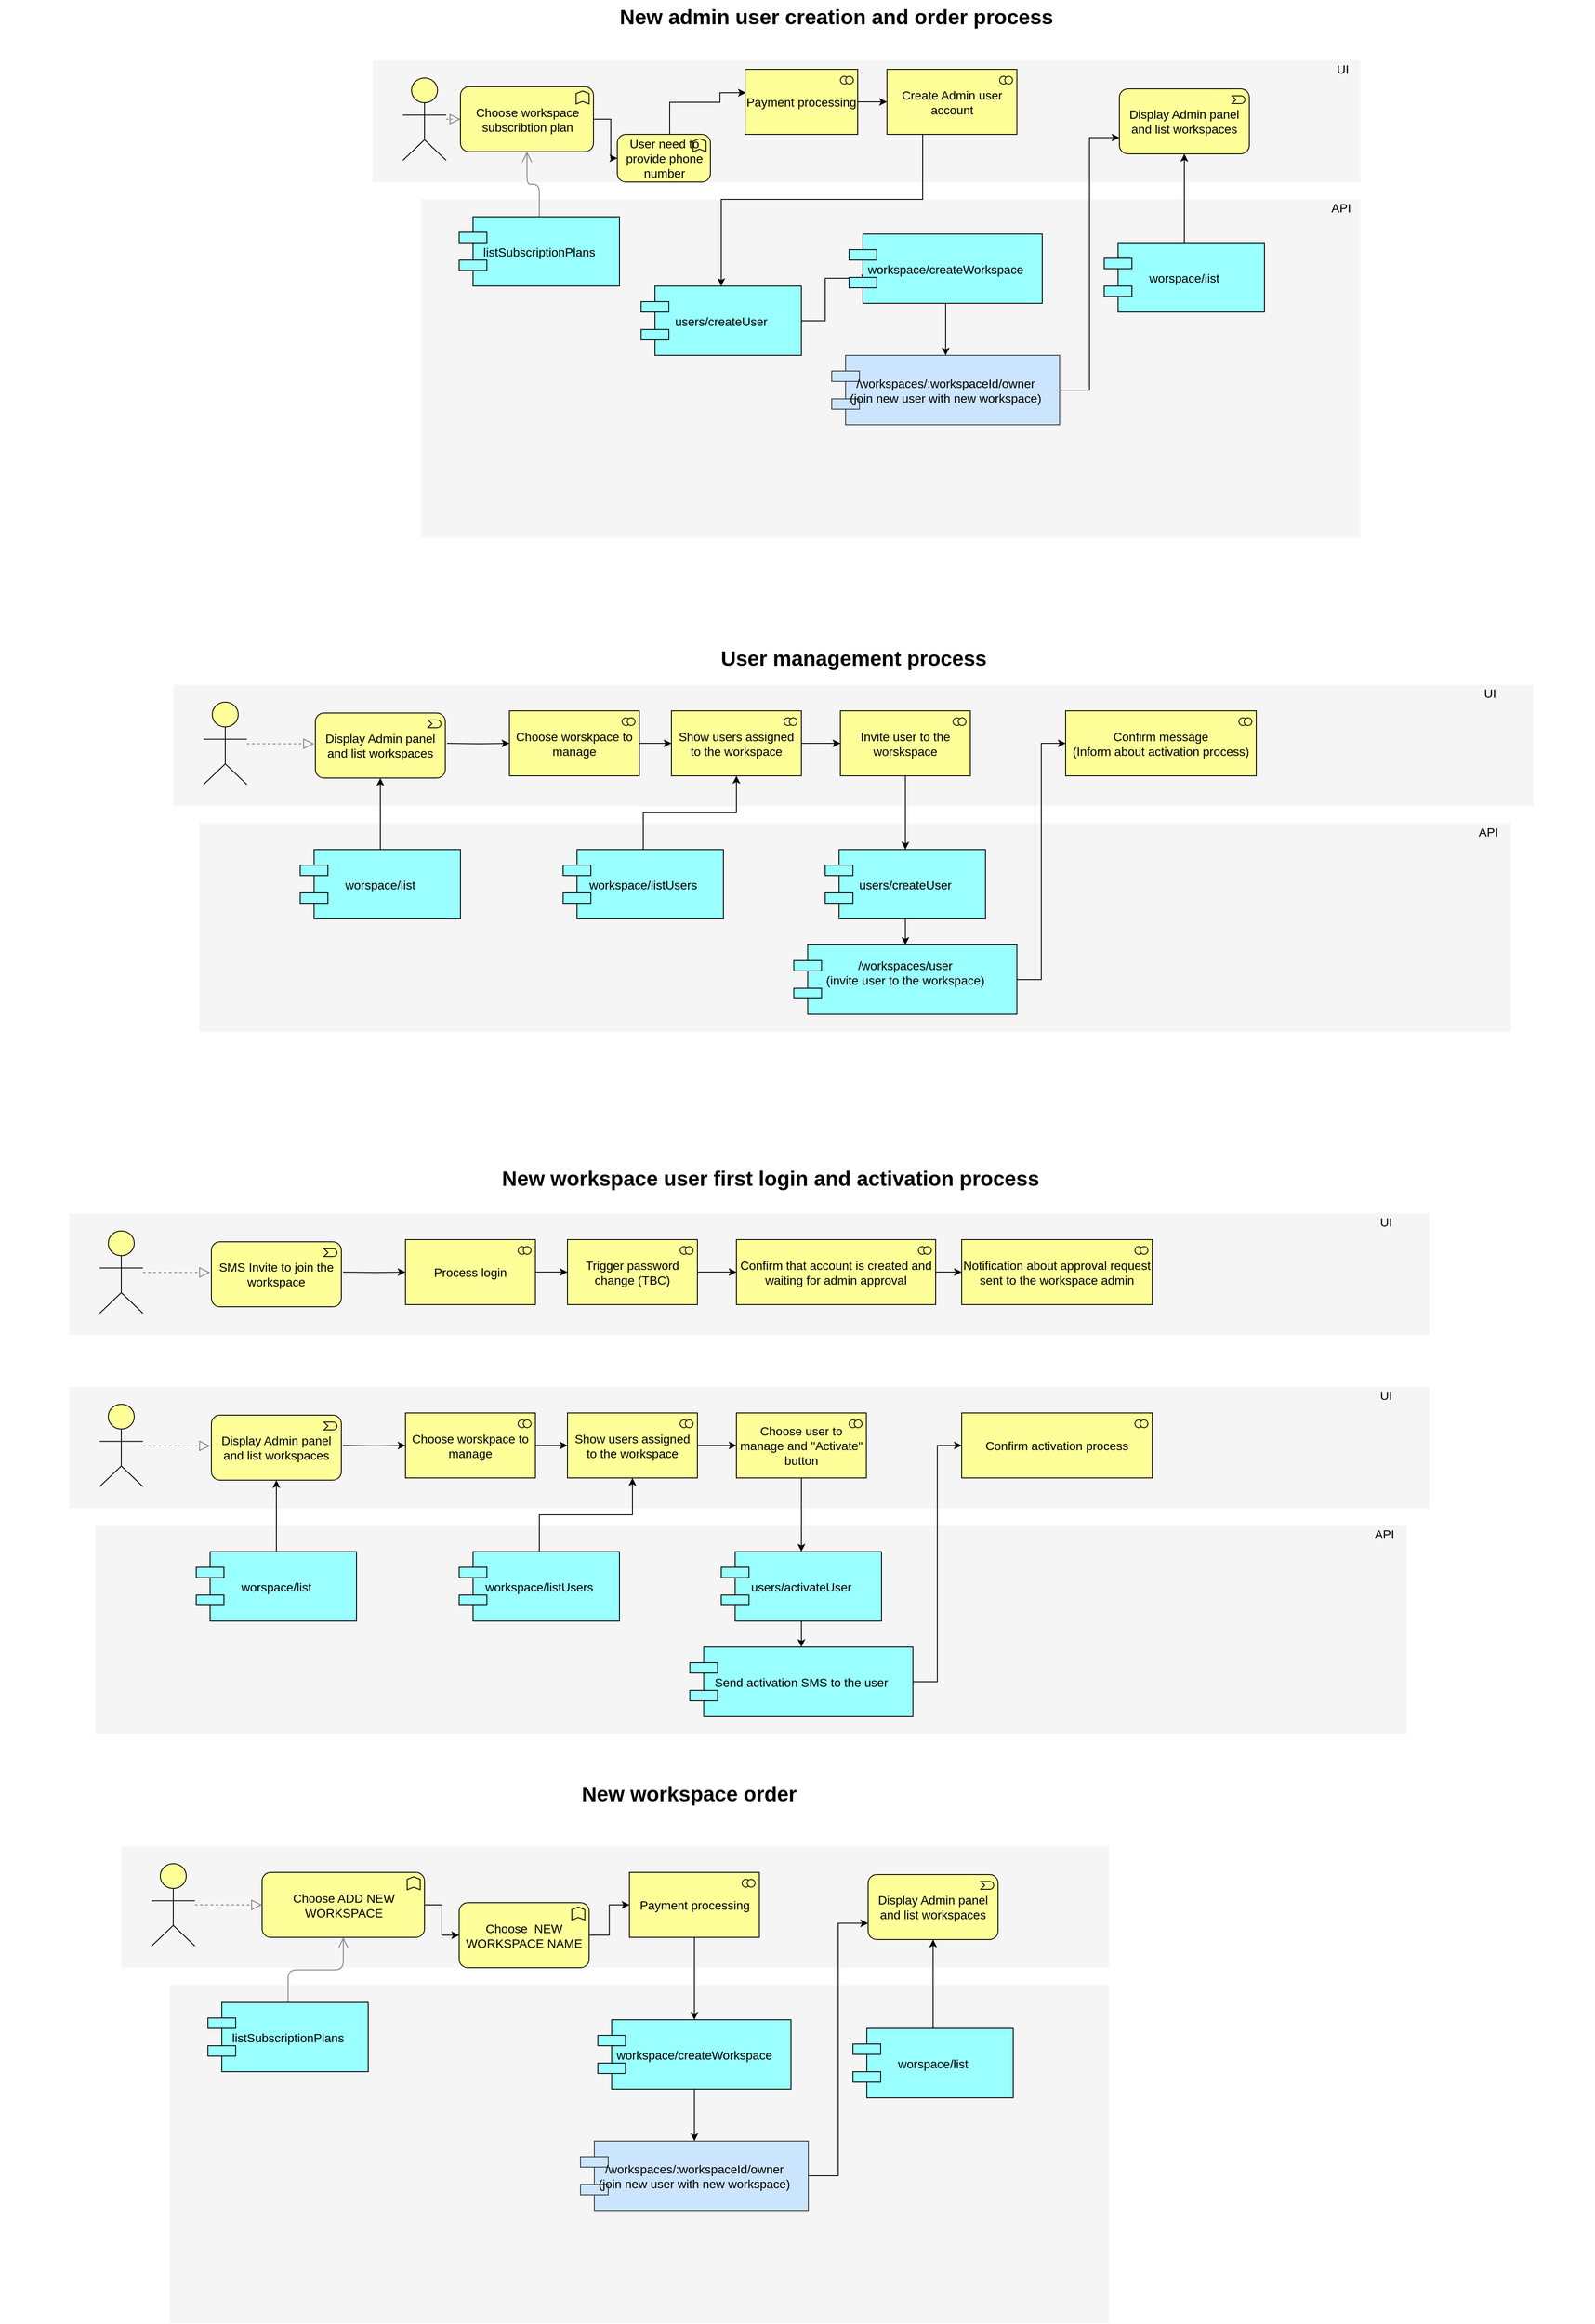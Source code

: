 <mxfile version="14.7.3" type="github">
  <diagram id="6I0OCvxSQrVGMHxT2VVA" name="Page-1">
    <mxGraphModel dx="2215" dy="1275" grid="1" gridSize="10" guides="1" tooltips="1" connect="1" arrows="1" fold="1" page="0" pageScale="1" pageWidth="850" pageHeight="1100" math="0" shadow="0">
      <root>
        <mxCell id="0" />
        <mxCell id="1" parent="0" />
        <mxCell id="dKdSaXE48SgPbhcamS2K-31" value="" style="whiteSpace=wrap;html=1;strokeColor=none;strokeWidth=1;fillColor=#f5f5f5;fontSize=14;" parent="1" vertex="1">
          <mxGeometry x="-284" y="-20" width="1084" height="390" as="geometry" />
        </mxCell>
        <mxCell id="dKdSaXE48SgPbhcamS2K-32" value="" style="whiteSpace=wrap;html=1;strokeColor=none;strokeWidth=1;fillColor=#f5f5f5;fontSize=14;" parent="1" vertex="1">
          <mxGeometry x="-340" y="-180" width="1140" height="140" as="geometry" />
        </mxCell>
        <mxCell id="dKdSaXE48SgPbhcamS2K-46" style="edgeStyle=elbowEdgeStyle;rounded=1;elbow=vertical;html=1;startSize=10;endArrow=open;endFill=0;endSize=10;jettySize=auto;orthogonalLoop=1;strokeColor=#808080;fontSize=14;" parent="1" source="dKdSaXE48SgPbhcamS2K-47" target="dKdSaXE48SgPbhcamS2K-54" edge="1">
          <mxGeometry relative="1" as="geometry" />
        </mxCell>
        <mxCell id="dKdSaXE48SgPbhcamS2K-47" value="listSubscriptionPlans" style="shape=component;align=center;fillColor=#99ffff;gradientColor=none;fontSize=14;" parent="1" vertex="1">
          <mxGeometry x="-240" width="185" height="80" as="geometry" />
        </mxCell>
        <mxCell id="8ZdGKDGTjWxOnZU_e2z6-1" style="edgeStyle=orthogonalEdgeStyle;rounded=0;orthogonalLoop=1;jettySize=auto;html=1;entryX=0.103;entryY=0.638;entryDx=0;entryDy=0;entryPerimeter=0;" parent="1" source="dKdSaXE48SgPbhcamS2K-49" target="Mn1m6iFZU3IUEVJHGiyM-3" edge="1">
          <mxGeometry relative="1" as="geometry" />
        </mxCell>
        <mxCell id="dKdSaXE48SgPbhcamS2K-49" value="users/createUser" style="shape=component;align=center;fillColor=#99ffff;gradientColor=none;fontSize=14;" parent="1" vertex="1">
          <mxGeometry x="-30" y="80" width="185" height="80" as="geometry" />
        </mxCell>
        <mxCell id="a4-rraz0j2yMTYG9HWaD-28" style="edgeStyle=orthogonalEdgeStyle;rounded=0;orthogonalLoop=1;jettySize=auto;html=1;" edge="1" parent="1" source="dKdSaXE48SgPbhcamS2K-54" target="a4-rraz0j2yMTYG9HWaD-27">
          <mxGeometry relative="1" as="geometry" />
        </mxCell>
        <mxCell id="dKdSaXE48SgPbhcamS2K-54" value="Choose workspace subscribtion plan" style="html=1;whiteSpace=wrap;fillColor=#ffff99;shape=mxgraph.archimate3.application;appType=func;archiType=rounded;fontSize=14;" parent="1" vertex="1">
          <mxGeometry x="-238.5" y="-150" width="153.5" height="75" as="geometry" />
        </mxCell>
        <mxCell id="Mn1m6iFZU3IUEVJHGiyM-4" style="edgeStyle=orthogonalEdgeStyle;rounded=0;orthogonalLoop=1;jettySize=auto;html=1;entryX=0.5;entryY=0;entryDx=0;entryDy=0;" parent="1" source="dKdSaXE48SgPbhcamS2K-55" target="dKdSaXE48SgPbhcamS2K-49" edge="1">
          <mxGeometry relative="1" as="geometry">
            <Array as="points">
              <mxPoint x="295" y="-20" />
              <mxPoint x="63" y="-20" />
            </Array>
          </mxGeometry>
        </mxCell>
        <mxCell id="dKdSaXE48SgPbhcamS2K-55" value="Create Admin user account" style="html=1;whiteSpace=wrap;fillColor=#ffff99;shape=mxgraph.archimate3.application;appType=collab;archiType=square;fontSize=14;" parent="1" vertex="1">
          <mxGeometry x="253.75" y="-170" width="150" height="75" as="geometry" />
        </mxCell>
        <mxCell id="dKdSaXE48SgPbhcamS2K-56" value="Display Admin panel and list workspaces" style="html=1;whiteSpace=wrap;fillColor=#ffff99;shape=mxgraph.archimate3.application;appType=event;archiType=rounded;fontSize=14;" parent="1" vertex="1">
          <mxGeometry x="522" y="-147.5" width="150" height="75" as="geometry" />
        </mxCell>
        <mxCell id="dKdSaXE48SgPbhcamS2K-61" style="edgeStyle=elbowEdgeStyle;rounded=1;elbow=vertical;html=1;dashed=1;startSize=10;endArrow=block;endFill=0;endSize=10;jettySize=auto;orthogonalLoop=1;strokeColor=#808080;fontSize=14;" parent="1" source="dKdSaXE48SgPbhcamS2K-62" target="dKdSaXE48SgPbhcamS2K-54" edge="1">
          <mxGeometry relative="1" as="geometry" />
        </mxCell>
        <mxCell id="dKdSaXE48SgPbhcamS2K-62" value="" style="html=1;whiteSpace=wrap;fillColor=#ffff99;shape=mxgraph.archimate3.actor;fontSize=14;" parent="1" vertex="1">
          <mxGeometry x="-305" y="-160" width="50" height="95" as="geometry" />
        </mxCell>
        <mxCell id="dKdSaXE48SgPbhcamS2K-63" value="New admin user creation and order process" style="text;strokeColor=none;fillColor=none;html=1;fontSize=24;fontStyle=1;verticalAlign=middle;align=center;" parent="1" vertex="1">
          <mxGeometry x="-600" y="-250" width="1590" height="40" as="geometry" />
        </mxCell>
        <mxCell id="Mn1m6iFZU3IUEVJHGiyM-10" style="edgeStyle=orthogonalEdgeStyle;rounded=0;orthogonalLoop=1;jettySize=auto;html=1;entryX=0;entryY=0.75;entryDx=0;entryDy=0;entryPerimeter=0;exitX=1;exitY=0.5;exitDx=0;exitDy=0;" parent="1" source="Mn1m6iFZU3IUEVJHGiyM-11" target="dKdSaXE48SgPbhcamS2K-56" edge="1">
          <mxGeometry relative="1" as="geometry" />
        </mxCell>
        <mxCell id="Mn1m6iFZU3IUEVJHGiyM-12" style="edgeStyle=orthogonalEdgeStyle;rounded=0;orthogonalLoop=1;jettySize=auto;html=1;entryX=0.5;entryY=0;entryDx=0;entryDy=0;" parent="1" source="Mn1m6iFZU3IUEVJHGiyM-3" target="Mn1m6iFZU3IUEVJHGiyM-11" edge="1">
          <mxGeometry relative="1" as="geometry" />
        </mxCell>
        <mxCell id="Mn1m6iFZU3IUEVJHGiyM-3" value="workspace/createWorkspace" style="shape=component;align=center;fillColor=#99ffff;gradientColor=none;fontSize=14;" parent="1" vertex="1">
          <mxGeometry x="210" y="20" width="223" height="80" as="geometry" />
        </mxCell>
        <mxCell id="Mn1m6iFZU3IUEVJHGiyM-11" value="/workspaces/:workspaceId/owner&#xa;(join new user with new workspace)" style="shape=component;align=center;fillColor=#cce5ff;fontSize=14;strokeColor=#36393d;" parent="1" vertex="1">
          <mxGeometry x="190" y="160" width="263" height="80" as="geometry" />
        </mxCell>
        <mxCell id="Mn1m6iFZU3IUEVJHGiyM-13" value="User management process" style="text;strokeColor=none;fillColor=none;html=1;fontSize=24;fontStyle=1;verticalAlign=middle;align=center;" parent="1" vertex="1">
          <mxGeometry x="-580" y="490" width="1590" height="40" as="geometry" />
        </mxCell>
        <mxCell id="Mn1m6iFZU3IUEVJHGiyM-18" value="" style="whiteSpace=wrap;html=1;strokeColor=none;strokeWidth=1;fillColor=#f5f5f5;fontSize=14;" parent="1" vertex="1">
          <mxGeometry x="-540" y="700" width="1514" height="240" as="geometry" />
        </mxCell>
        <mxCell id="Mn1m6iFZU3IUEVJHGiyM-19" value="" style="whiteSpace=wrap;html=1;strokeColor=none;strokeWidth=1;fillColor=#f5f5f5;fontSize=14;" parent="1" vertex="1">
          <mxGeometry x="-570" y="540" width="1570" height="140" as="geometry" />
        </mxCell>
        <mxCell id="Mn1m6iFZU3IUEVJHGiyM-24" style="edgeStyle=orthogonalEdgeStyle;rounded=0;orthogonalLoop=1;jettySize=auto;html=1;" parent="1" target="Mn1m6iFZU3IUEVJHGiyM-29" edge="1">
          <mxGeometry relative="1" as="geometry">
            <mxPoint x="-254" y="607.5" as="sourcePoint" />
          </mxGeometry>
        </mxCell>
        <mxCell id="Mn1m6iFZU3IUEVJHGiyM-44" style="edgeStyle=orthogonalEdgeStyle;rounded=0;orthogonalLoop=1;jettySize=auto;html=1;entryX=0;entryY=0.5;entryDx=0;entryDy=0;entryPerimeter=0;" parent="1" source="Mn1m6iFZU3IUEVJHGiyM-29" target="Mn1m6iFZU3IUEVJHGiyM-43" edge="1">
          <mxGeometry relative="1" as="geometry" />
        </mxCell>
        <mxCell id="Mn1m6iFZU3IUEVJHGiyM-29" value="Choose worskpace to manage" style="html=1;whiteSpace=wrap;fillColor=#ffff99;shape=mxgraph.archimate3.application;appType=collab;archiType=square;fontSize=14;" parent="1" vertex="1">
          <mxGeometry x="-182" y="570" width="150" height="75" as="geometry" />
        </mxCell>
        <mxCell id="Mn1m6iFZU3IUEVJHGiyM-30" value="Display Admin panel and list workspaces" style="html=1;whiteSpace=wrap;fillColor=#ffff99;shape=mxgraph.archimate3.application;appType=event;archiType=rounded;fontSize=14;" parent="1" vertex="1">
          <mxGeometry x="-406" y="572.5" width="150" height="75" as="geometry" />
        </mxCell>
        <mxCell id="Mn1m6iFZU3IUEVJHGiyM-31" value="API&amp;nbsp;" style="text;html=1;strokeColor=none;fillColor=none;align=center;verticalAlign=middle;whiteSpace=wrap;fontSize=14;" parent="1" vertex="1">
          <mxGeometry x="830" y="700" width="240" height="20" as="geometry" />
        </mxCell>
        <mxCell id="Mn1m6iFZU3IUEVJHGiyM-32" value="UI" style="text;html=1;strokeColor=none;fillColor=none;align=center;verticalAlign=middle;whiteSpace=wrap;fontSize=14;" parent="1" vertex="1">
          <mxGeometry x="830" y="540" width="240" height="20" as="geometry" />
        </mxCell>
        <mxCell id="Mn1m6iFZU3IUEVJHGiyM-33" style="edgeStyle=elbowEdgeStyle;rounded=1;elbow=vertical;html=1;dashed=1;startSize=10;endArrow=block;endFill=0;endSize=10;jettySize=auto;orthogonalLoop=1;strokeColor=#808080;fontSize=14;" parent="1" source="Mn1m6iFZU3IUEVJHGiyM-34" edge="1">
          <mxGeometry relative="1" as="geometry">
            <mxPoint x="-407.5" y="608" as="targetPoint" />
          </mxGeometry>
        </mxCell>
        <mxCell id="Mn1m6iFZU3IUEVJHGiyM-34" value="" style="html=1;whiteSpace=wrap;fillColor=#ffff99;shape=mxgraph.archimate3.actor;fontSize=14;" parent="1" vertex="1">
          <mxGeometry x="-535" y="560" width="50" height="95" as="geometry" />
        </mxCell>
        <mxCell id="Mn1m6iFZU3IUEVJHGiyM-40" style="edgeStyle=orthogonalEdgeStyle;rounded=0;orthogonalLoop=1;jettySize=auto;html=1;entryX=0.5;entryY=1;entryDx=0;entryDy=0;entryPerimeter=0;" parent="1" source="Mn1m6iFZU3IUEVJHGiyM-39" target="dKdSaXE48SgPbhcamS2K-56" edge="1">
          <mxGeometry relative="1" as="geometry" />
        </mxCell>
        <mxCell id="Mn1m6iFZU3IUEVJHGiyM-39" value="worspace/list" style="shape=component;align=center;fillColor=#99ffff;gradientColor=none;fontSize=14;" parent="1" vertex="1">
          <mxGeometry x="504.5" y="30" width="185" height="80" as="geometry" />
        </mxCell>
        <mxCell id="Mn1m6iFZU3IUEVJHGiyM-42" style="edgeStyle=orthogonalEdgeStyle;rounded=0;orthogonalLoop=1;jettySize=auto;html=1;" parent="1" source="Mn1m6iFZU3IUEVJHGiyM-41" target="Mn1m6iFZU3IUEVJHGiyM-30" edge="1">
          <mxGeometry relative="1" as="geometry" />
        </mxCell>
        <mxCell id="Mn1m6iFZU3IUEVJHGiyM-41" value="worspace/list" style="shape=component;align=center;fillColor=#99ffff;gradientColor=none;fontSize=14;" parent="1" vertex="1">
          <mxGeometry x="-423.5" y="730" width="185" height="80" as="geometry" />
        </mxCell>
        <mxCell id="Mn1m6iFZU3IUEVJHGiyM-51" style="edgeStyle=orthogonalEdgeStyle;rounded=0;orthogonalLoop=1;jettySize=auto;html=1;entryX=0;entryY=0.5;entryDx=0;entryDy=0;entryPerimeter=0;" parent="1" source="Mn1m6iFZU3IUEVJHGiyM-43" target="Mn1m6iFZU3IUEVJHGiyM-48" edge="1">
          <mxGeometry relative="1" as="geometry" />
        </mxCell>
        <mxCell id="Mn1m6iFZU3IUEVJHGiyM-43" value="Show users assigned to the workspace" style="html=1;whiteSpace=wrap;fillColor=#ffff99;shape=mxgraph.archimate3.application;appType=collab;archiType=square;fontSize=14;" parent="1" vertex="1">
          <mxGeometry x="5" y="570" width="150" height="75" as="geometry" />
        </mxCell>
        <mxCell id="Mn1m6iFZU3IUEVJHGiyM-47" style="edgeStyle=orthogonalEdgeStyle;rounded=0;orthogonalLoop=1;jettySize=auto;html=1;entryX=0.5;entryY=1;entryDx=0;entryDy=0;entryPerimeter=0;" parent="1" source="Mn1m6iFZU3IUEVJHGiyM-45" target="Mn1m6iFZU3IUEVJHGiyM-43" edge="1">
          <mxGeometry relative="1" as="geometry" />
        </mxCell>
        <mxCell id="Mn1m6iFZU3IUEVJHGiyM-45" value="workspace/listUsers" style="shape=component;align=center;fillColor=#99ffff;gradientColor=none;fontSize=14;" parent="1" vertex="1">
          <mxGeometry x="-120" y="730" width="185" height="80" as="geometry" />
        </mxCell>
        <mxCell id="Mn1m6iFZU3IUEVJHGiyM-50" style="edgeStyle=orthogonalEdgeStyle;rounded=0;orthogonalLoop=1;jettySize=auto;html=1;" parent="1" source="Mn1m6iFZU3IUEVJHGiyM-48" target="Mn1m6iFZU3IUEVJHGiyM-49" edge="1">
          <mxGeometry relative="1" as="geometry" />
        </mxCell>
        <mxCell id="Mn1m6iFZU3IUEVJHGiyM-48" value="Invite user to the worskspace" style="html=1;whiteSpace=wrap;fillColor=#ffff99;shape=mxgraph.archimate3.application;appType=collab;archiType=square;fontSize=14;" parent="1" vertex="1">
          <mxGeometry x="200" y="570" width="150" height="75" as="geometry" />
        </mxCell>
        <mxCell id="Mn1m6iFZU3IUEVJHGiyM-53" style="edgeStyle=orthogonalEdgeStyle;rounded=0;orthogonalLoop=1;jettySize=auto;html=1;entryX=0.5;entryY=0;entryDx=0;entryDy=0;" parent="1" source="Mn1m6iFZU3IUEVJHGiyM-49" target="Mn1m6iFZU3IUEVJHGiyM-52" edge="1">
          <mxGeometry relative="1" as="geometry" />
        </mxCell>
        <mxCell id="Mn1m6iFZU3IUEVJHGiyM-49" value="users/createUser" style="shape=component;align=center;fillColor=#99ffff;gradientColor=none;fontSize=14;" parent="1" vertex="1">
          <mxGeometry x="182.5" y="730" width="185" height="80" as="geometry" />
        </mxCell>
        <mxCell id="Mn1m6iFZU3IUEVJHGiyM-55" style="edgeStyle=orthogonalEdgeStyle;rounded=0;orthogonalLoop=1;jettySize=auto;html=1;entryX=0;entryY=0.5;entryDx=0;entryDy=0;entryPerimeter=0;" parent="1" source="Mn1m6iFZU3IUEVJHGiyM-52" target="Mn1m6iFZU3IUEVJHGiyM-54" edge="1">
          <mxGeometry relative="1" as="geometry" />
        </mxCell>
        <mxCell id="Mn1m6iFZU3IUEVJHGiyM-52" value="/workspaces/user&#xa;(invite user to the workspace)&#xa;" style="shape=component;align=center;fillColor=#99ffff;gradientColor=none;fontSize=14;" parent="1" vertex="1">
          <mxGeometry x="146.25" y="840" width="257.5" height="80" as="geometry" />
        </mxCell>
        <mxCell id="Mn1m6iFZU3IUEVJHGiyM-54" value="Confirm message&lt;br&gt;(Inform about activation process)" style="html=1;whiteSpace=wrap;fillColor=#ffff99;shape=mxgraph.archimate3.application;appType=collab;archiType=square;fontSize=14;" parent="1" vertex="1">
          <mxGeometry x="460" y="570" width="220" height="75" as="geometry" />
        </mxCell>
        <mxCell id="Mn1m6iFZU3IUEVJHGiyM-56" value="New workspace user first login and activation process" style="text;strokeColor=none;fillColor=none;html=1;fontSize=24;fontStyle=1;verticalAlign=middle;align=center;" parent="1" vertex="1">
          <mxGeometry x="-676" y="1090" width="1590" height="40" as="geometry" />
        </mxCell>
        <mxCell id="Mn1m6iFZU3IUEVJHGiyM-57" value="" style="whiteSpace=wrap;html=1;strokeColor=none;strokeWidth=1;fillColor=#f5f5f5;fontSize=14;" parent="1" vertex="1">
          <mxGeometry x="-660" y="1510" width="1514" height="240" as="geometry" />
        </mxCell>
        <mxCell id="Mn1m6iFZU3IUEVJHGiyM-58" value="" style="whiteSpace=wrap;html=1;strokeColor=none;strokeWidth=1;fillColor=#f5f5f5;fontSize=14;" parent="1" vertex="1">
          <mxGeometry x="-690" y="1350" width="1570" height="140" as="geometry" />
        </mxCell>
        <mxCell id="Mn1m6iFZU3IUEVJHGiyM-59" style="edgeStyle=orthogonalEdgeStyle;rounded=0;orthogonalLoop=1;jettySize=auto;html=1;" parent="1" target="Mn1m6iFZU3IUEVJHGiyM-61" edge="1">
          <mxGeometry relative="1" as="geometry">
            <mxPoint x="-374" y="1417.5" as="sourcePoint" />
          </mxGeometry>
        </mxCell>
        <mxCell id="Mn1m6iFZU3IUEVJHGiyM-60" style="edgeStyle=orthogonalEdgeStyle;rounded=0;orthogonalLoop=1;jettySize=auto;html=1;entryX=0;entryY=0.5;entryDx=0;entryDy=0;entryPerimeter=0;" parent="1" source="Mn1m6iFZU3IUEVJHGiyM-61" target="Mn1m6iFZU3IUEVJHGiyM-70" edge="1">
          <mxGeometry relative="1" as="geometry" />
        </mxCell>
        <mxCell id="Mn1m6iFZU3IUEVJHGiyM-61" value="Choose worskpace to manage" style="html=1;whiteSpace=wrap;fillColor=#ffff99;shape=mxgraph.archimate3.application;appType=collab;archiType=square;fontSize=14;" parent="1" vertex="1">
          <mxGeometry x="-302" y="1380" width="150" height="75" as="geometry" />
        </mxCell>
        <mxCell id="Mn1m6iFZU3IUEVJHGiyM-62" value="Display Admin panel and list workspaces" style="html=1;whiteSpace=wrap;fillColor=#ffff99;shape=mxgraph.archimate3.application;appType=event;archiType=rounded;fontSize=14;" parent="1" vertex="1">
          <mxGeometry x="-526" y="1382.5" width="150" height="75" as="geometry" />
        </mxCell>
        <mxCell id="Mn1m6iFZU3IUEVJHGiyM-63" value="API&amp;nbsp;" style="text;html=1;strokeColor=none;fillColor=none;align=center;verticalAlign=middle;whiteSpace=wrap;fontSize=14;" parent="1" vertex="1">
          <mxGeometry x="710" y="1510" width="240" height="20" as="geometry" />
        </mxCell>
        <mxCell id="Mn1m6iFZU3IUEVJHGiyM-64" value="UI" style="text;html=1;strokeColor=none;fillColor=none;align=center;verticalAlign=middle;whiteSpace=wrap;fontSize=14;" parent="1" vertex="1">
          <mxGeometry x="710" y="1350" width="240" height="20" as="geometry" />
        </mxCell>
        <mxCell id="Mn1m6iFZU3IUEVJHGiyM-65" style="edgeStyle=elbowEdgeStyle;rounded=1;elbow=vertical;html=1;dashed=1;startSize=10;endArrow=block;endFill=0;endSize=10;jettySize=auto;orthogonalLoop=1;strokeColor=#808080;fontSize=14;" parent="1" source="Mn1m6iFZU3IUEVJHGiyM-66" edge="1">
          <mxGeometry relative="1" as="geometry">
            <mxPoint x="-527.5" y="1418" as="targetPoint" />
          </mxGeometry>
        </mxCell>
        <mxCell id="Mn1m6iFZU3IUEVJHGiyM-66" value="" style="html=1;whiteSpace=wrap;fillColor=#ffff99;shape=mxgraph.archimate3.actor;fontSize=14;" parent="1" vertex="1">
          <mxGeometry x="-655" y="1370" width="50" height="95" as="geometry" />
        </mxCell>
        <mxCell id="Mn1m6iFZU3IUEVJHGiyM-67" style="edgeStyle=orthogonalEdgeStyle;rounded=0;orthogonalLoop=1;jettySize=auto;html=1;" parent="1" source="Mn1m6iFZU3IUEVJHGiyM-68" target="Mn1m6iFZU3IUEVJHGiyM-62" edge="1">
          <mxGeometry relative="1" as="geometry" />
        </mxCell>
        <mxCell id="Mn1m6iFZU3IUEVJHGiyM-68" value="worspace/list" style="shape=component;align=center;fillColor=#99ffff;gradientColor=none;fontSize=14;" parent="1" vertex="1">
          <mxGeometry x="-543.5" y="1540" width="185" height="80" as="geometry" />
        </mxCell>
        <mxCell id="Mn1m6iFZU3IUEVJHGiyM-69" style="edgeStyle=orthogonalEdgeStyle;rounded=0;orthogonalLoop=1;jettySize=auto;html=1;entryX=0;entryY=0.5;entryDx=0;entryDy=0;entryPerimeter=0;" parent="1" source="Mn1m6iFZU3IUEVJHGiyM-70" target="Mn1m6iFZU3IUEVJHGiyM-74" edge="1">
          <mxGeometry relative="1" as="geometry" />
        </mxCell>
        <mxCell id="Mn1m6iFZU3IUEVJHGiyM-70" value="Show users assigned to the workspace" style="html=1;whiteSpace=wrap;fillColor=#ffff99;shape=mxgraph.archimate3.application;appType=collab;archiType=square;fontSize=14;" parent="1" vertex="1">
          <mxGeometry x="-115" y="1380" width="150" height="75" as="geometry" />
        </mxCell>
        <mxCell id="Mn1m6iFZU3IUEVJHGiyM-71" style="edgeStyle=orthogonalEdgeStyle;rounded=0;orthogonalLoop=1;jettySize=auto;html=1;entryX=0.5;entryY=1;entryDx=0;entryDy=0;entryPerimeter=0;" parent="1" source="Mn1m6iFZU3IUEVJHGiyM-72" target="Mn1m6iFZU3IUEVJHGiyM-70" edge="1">
          <mxGeometry relative="1" as="geometry" />
        </mxCell>
        <mxCell id="Mn1m6iFZU3IUEVJHGiyM-72" value="workspace/listUsers" style="shape=component;align=center;fillColor=#99ffff;gradientColor=none;fontSize=14;" parent="1" vertex="1">
          <mxGeometry x="-240" y="1540" width="185" height="80" as="geometry" />
        </mxCell>
        <mxCell id="Mn1m6iFZU3IUEVJHGiyM-73" style="edgeStyle=orthogonalEdgeStyle;rounded=0;orthogonalLoop=1;jettySize=auto;html=1;" parent="1" source="Mn1m6iFZU3IUEVJHGiyM-74" target="Mn1m6iFZU3IUEVJHGiyM-76" edge="1">
          <mxGeometry relative="1" as="geometry" />
        </mxCell>
        <mxCell id="Mn1m6iFZU3IUEVJHGiyM-74" value="Choose user to manage and &quot;Activate&quot; button" style="html=1;whiteSpace=wrap;fillColor=#ffff99;shape=mxgraph.archimate3.application;appType=collab;archiType=square;fontSize=14;" parent="1" vertex="1">
          <mxGeometry x="80" y="1380" width="150" height="75" as="geometry" />
        </mxCell>
        <mxCell id="Mn1m6iFZU3IUEVJHGiyM-75" style="edgeStyle=orthogonalEdgeStyle;rounded=0;orthogonalLoop=1;jettySize=auto;html=1;entryX=0.5;entryY=0;entryDx=0;entryDy=0;" parent="1" source="Mn1m6iFZU3IUEVJHGiyM-76" target="Mn1m6iFZU3IUEVJHGiyM-78" edge="1">
          <mxGeometry relative="1" as="geometry" />
        </mxCell>
        <mxCell id="Mn1m6iFZU3IUEVJHGiyM-76" value="users/activateUser" style="shape=component;align=center;fillColor=#99ffff;gradientColor=none;fontSize=14;" parent="1" vertex="1">
          <mxGeometry x="62.5" y="1540" width="185" height="80" as="geometry" />
        </mxCell>
        <mxCell id="Mn1m6iFZU3IUEVJHGiyM-77" style="edgeStyle=orthogonalEdgeStyle;rounded=0;orthogonalLoop=1;jettySize=auto;html=1;entryX=0;entryY=0.5;entryDx=0;entryDy=0;entryPerimeter=0;" parent="1" source="Mn1m6iFZU3IUEVJHGiyM-78" target="Mn1m6iFZU3IUEVJHGiyM-79" edge="1">
          <mxGeometry relative="1" as="geometry" />
        </mxCell>
        <mxCell id="Mn1m6iFZU3IUEVJHGiyM-78" value="Send activation SMS to the user" style="shape=component;align=center;fillColor=#99ffff;gradientColor=none;fontSize=14;" parent="1" vertex="1">
          <mxGeometry x="26.25" y="1650" width="257.5" height="80" as="geometry" />
        </mxCell>
        <mxCell id="Mn1m6iFZU3IUEVJHGiyM-79" value="Confirm activation process" style="html=1;whiteSpace=wrap;fillColor=#ffff99;shape=mxgraph.archimate3.application;appType=collab;archiType=square;fontSize=14;" parent="1" vertex="1">
          <mxGeometry x="340" y="1380" width="220" height="75" as="geometry" />
        </mxCell>
        <mxCell id="Mn1m6iFZU3IUEVJHGiyM-80" value="" style="whiteSpace=wrap;html=1;strokeColor=none;strokeWidth=1;fillColor=#f5f5f5;fontSize=14;" parent="1" vertex="1">
          <mxGeometry x="-690" y="1150" width="1570" height="140" as="geometry" />
        </mxCell>
        <mxCell id="Mn1m6iFZU3IUEVJHGiyM-81" style="edgeStyle=orthogonalEdgeStyle;rounded=0;orthogonalLoop=1;jettySize=auto;html=1;" parent="1" target="Mn1m6iFZU3IUEVJHGiyM-83" edge="1">
          <mxGeometry relative="1" as="geometry">
            <mxPoint x="-374" y="1217.5" as="sourcePoint" />
          </mxGeometry>
        </mxCell>
        <mxCell id="Mn1m6iFZU3IUEVJHGiyM-82" style="edgeStyle=orthogonalEdgeStyle;rounded=0;orthogonalLoop=1;jettySize=auto;html=1;entryX=0;entryY=0.5;entryDx=0;entryDy=0;entryPerimeter=0;" parent="1" source="Mn1m6iFZU3IUEVJHGiyM-83" target="Mn1m6iFZU3IUEVJHGiyM-89" edge="1">
          <mxGeometry relative="1" as="geometry" />
        </mxCell>
        <mxCell id="Mn1m6iFZU3IUEVJHGiyM-83" value="Process login" style="html=1;whiteSpace=wrap;fillColor=#ffff99;shape=mxgraph.archimate3.application;appType=collab;archiType=square;fontSize=14;" parent="1" vertex="1">
          <mxGeometry x="-302" y="1180" width="150" height="75" as="geometry" />
        </mxCell>
        <mxCell id="Mn1m6iFZU3IUEVJHGiyM-84" value="SMS Invite to join the workspace" style="html=1;whiteSpace=wrap;fillColor=#ffff99;shape=mxgraph.archimate3.application;appType=event;archiType=rounded;fontSize=14;" parent="1" vertex="1">
          <mxGeometry x="-526" y="1182.5" width="150" height="75" as="geometry" />
        </mxCell>
        <mxCell id="Mn1m6iFZU3IUEVJHGiyM-85" value="UI" style="text;html=1;strokeColor=none;fillColor=none;align=center;verticalAlign=middle;whiteSpace=wrap;fontSize=14;" parent="1" vertex="1">
          <mxGeometry x="710" y="1150" width="240" height="20" as="geometry" />
        </mxCell>
        <mxCell id="Mn1m6iFZU3IUEVJHGiyM-86" style="edgeStyle=elbowEdgeStyle;rounded=1;elbow=vertical;html=1;dashed=1;startSize=10;endArrow=block;endFill=0;endSize=10;jettySize=auto;orthogonalLoop=1;strokeColor=#808080;fontSize=14;" parent="1" source="Mn1m6iFZU3IUEVJHGiyM-87" edge="1">
          <mxGeometry relative="1" as="geometry">
            <mxPoint x="-527.5" y="1218" as="targetPoint" />
          </mxGeometry>
        </mxCell>
        <mxCell id="Mn1m6iFZU3IUEVJHGiyM-87" value="" style="html=1;whiteSpace=wrap;fillColor=#ffff99;shape=mxgraph.archimate3.actor;fontSize=14;" parent="1" vertex="1">
          <mxGeometry x="-655" y="1170" width="50" height="95" as="geometry" />
        </mxCell>
        <mxCell id="Mn1m6iFZU3IUEVJHGiyM-88" style="edgeStyle=orthogonalEdgeStyle;rounded=0;orthogonalLoop=1;jettySize=auto;html=1;entryX=0;entryY=0.5;entryDx=0;entryDy=0;entryPerimeter=0;" parent="1" source="Mn1m6iFZU3IUEVJHGiyM-89" target="Mn1m6iFZU3IUEVJHGiyM-90" edge="1">
          <mxGeometry relative="1" as="geometry" />
        </mxCell>
        <mxCell id="Mn1m6iFZU3IUEVJHGiyM-89" value="Trigger password change (TBC)" style="html=1;whiteSpace=wrap;fillColor=#ffff99;shape=mxgraph.archimate3.application;appType=collab;archiType=square;fontSize=14;" parent="1" vertex="1">
          <mxGeometry x="-115" y="1180" width="150" height="75" as="geometry" />
        </mxCell>
        <mxCell id="Mn1m6iFZU3IUEVJHGiyM-92" style="edgeStyle=orthogonalEdgeStyle;rounded=0;orthogonalLoop=1;jettySize=auto;html=1;" parent="1" source="Mn1m6iFZU3IUEVJHGiyM-90" target="Mn1m6iFZU3IUEVJHGiyM-91" edge="1">
          <mxGeometry relative="1" as="geometry" />
        </mxCell>
        <mxCell id="Mn1m6iFZU3IUEVJHGiyM-90" value="Confirm that account is created and waiting for admin approval" style="html=1;whiteSpace=wrap;fillColor=#ffff99;shape=mxgraph.archimate3.application;appType=collab;archiType=square;fontSize=14;" parent="1" vertex="1">
          <mxGeometry x="80" y="1180" width="230" height="75" as="geometry" />
        </mxCell>
        <mxCell id="Mn1m6iFZU3IUEVJHGiyM-91" value="Notification about approval request sent to the workspace admin" style="html=1;whiteSpace=wrap;fillColor=#ffff99;shape=mxgraph.archimate3.application;appType=collab;archiType=square;fontSize=14;" parent="1" vertex="1">
          <mxGeometry x="340" y="1180" width="220" height="75" as="geometry" />
        </mxCell>
        <mxCell id="a4-rraz0j2yMTYG9HWaD-30" style="edgeStyle=orthogonalEdgeStyle;rounded=0;orthogonalLoop=1;jettySize=auto;html=1;entryX=0;entryY=0.5;entryDx=0;entryDy=0;entryPerimeter=0;" edge="1" parent="1" source="Mn1m6iFZU3IUEVJHGiyM-93" target="dKdSaXE48SgPbhcamS2K-55">
          <mxGeometry relative="1" as="geometry" />
        </mxCell>
        <mxCell id="Mn1m6iFZU3IUEVJHGiyM-93" value="Payment processing" style="html=1;whiteSpace=wrap;fillColor=#ffff99;shape=mxgraph.archimate3.application;appType=collab;archiType=square;fontSize=14;" parent="1" vertex="1">
          <mxGeometry x="90" y="-170" width="130" height="75" as="geometry" />
        </mxCell>
        <mxCell id="Mn1m6iFZU3IUEVJHGiyM-99" value="UI" style="text;html=1;strokeColor=none;fillColor=none;align=center;verticalAlign=middle;whiteSpace=wrap;fontSize=14;" parent="1" vertex="1">
          <mxGeometry x="660" y="-180" width="240" height="20" as="geometry" />
        </mxCell>
        <mxCell id="Mn1m6iFZU3IUEVJHGiyM-100" value="API&amp;nbsp;" style="text;html=1;strokeColor=none;fillColor=none;align=center;verticalAlign=middle;whiteSpace=wrap;fontSize=14;" parent="1" vertex="1">
          <mxGeometry x="660" y="-20" width="240" height="20" as="geometry" />
        </mxCell>
        <mxCell id="a4-rraz0j2yMTYG9HWaD-2" value="" style="whiteSpace=wrap;html=1;strokeColor=none;strokeWidth=1;fillColor=#f5f5f5;fontSize=14;" vertex="1" parent="1">
          <mxGeometry x="-574" y="2040" width="1084" height="390" as="geometry" />
        </mxCell>
        <mxCell id="a4-rraz0j2yMTYG9HWaD-3" value="" style="whiteSpace=wrap;html=1;strokeColor=none;strokeWidth=1;fillColor=#f5f5f5;fontSize=14;" vertex="1" parent="1">
          <mxGeometry x="-630" y="1880" width="1140" height="140" as="geometry" />
        </mxCell>
        <mxCell id="a4-rraz0j2yMTYG9HWaD-4" style="edgeStyle=elbowEdgeStyle;rounded=1;elbow=vertical;html=1;startSize=10;endArrow=open;endFill=0;endSize=10;jettySize=auto;orthogonalLoop=1;strokeColor=#808080;fontSize=14;" edge="1" parent="1" source="a4-rraz0j2yMTYG9HWaD-5" target="a4-rraz0j2yMTYG9HWaD-9">
          <mxGeometry relative="1" as="geometry" />
        </mxCell>
        <mxCell id="a4-rraz0j2yMTYG9HWaD-5" value="listSubscriptionPlans" style="shape=component;align=center;fillColor=#99ffff;gradientColor=none;fontSize=14;" vertex="1" parent="1">
          <mxGeometry x="-530" y="2060" width="185" height="80" as="geometry" />
        </mxCell>
        <mxCell id="a4-rraz0j2yMTYG9HWaD-8" style="edgeStyle=orthogonalEdgeStyle;rounded=0;orthogonalLoop=1;jettySize=auto;html=1;entryX=0;entryY=0.5;entryDx=0;entryDy=0;entryPerimeter=0;" edge="1" parent="1" source="a4-rraz0j2yMTYG9HWaD-9" target="a4-rraz0j2yMTYG9HWaD-25">
          <mxGeometry relative="1" as="geometry">
            <mxPoint x="-260" y="1948" as="targetPoint" />
          </mxGeometry>
        </mxCell>
        <mxCell id="a4-rraz0j2yMTYG9HWaD-9" value="Choose ADD NEW WORKSPACE" style="html=1;whiteSpace=wrap;fillColor=#ffff99;shape=mxgraph.archimate3.application;appType=func;archiType=rounded;fontSize=14;" vertex="1" parent="1">
          <mxGeometry x="-467.5" y="1910" width="187.5" height="75" as="geometry" />
        </mxCell>
        <mxCell id="a4-rraz0j2yMTYG9HWaD-12" value="Display Admin panel and list workspaces" style="html=1;whiteSpace=wrap;fillColor=#ffff99;shape=mxgraph.archimate3.application;appType=event;archiType=rounded;fontSize=14;" vertex="1" parent="1">
          <mxGeometry x="232" y="1912.5" width="150" height="75" as="geometry" />
        </mxCell>
        <mxCell id="a4-rraz0j2yMTYG9HWaD-13" style="edgeStyle=elbowEdgeStyle;rounded=1;elbow=vertical;html=1;dashed=1;startSize=10;endArrow=block;endFill=0;endSize=10;jettySize=auto;orthogonalLoop=1;strokeColor=#808080;fontSize=14;" edge="1" parent="1" source="a4-rraz0j2yMTYG9HWaD-14" target="a4-rraz0j2yMTYG9HWaD-9">
          <mxGeometry relative="1" as="geometry" />
        </mxCell>
        <mxCell id="a4-rraz0j2yMTYG9HWaD-14" value="" style="html=1;whiteSpace=wrap;fillColor=#ffff99;shape=mxgraph.archimate3.actor;fontSize=14;" vertex="1" parent="1">
          <mxGeometry x="-595" y="1900" width="50" height="95" as="geometry" />
        </mxCell>
        <mxCell id="a4-rraz0j2yMTYG9HWaD-15" style="edgeStyle=orthogonalEdgeStyle;rounded=0;orthogonalLoop=1;jettySize=auto;html=1;entryX=0;entryY=0.75;entryDx=0;entryDy=0;entryPerimeter=0;exitX=1;exitY=0.5;exitDx=0;exitDy=0;" edge="1" parent="1" source="a4-rraz0j2yMTYG9HWaD-18" target="a4-rraz0j2yMTYG9HWaD-12">
          <mxGeometry relative="1" as="geometry" />
        </mxCell>
        <mxCell id="a4-rraz0j2yMTYG9HWaD-16" style="edgeStyle=orthogonalEdgeStyle;rounded=0;orthogonalLoop=1;jettySize=auto;html=1;entryX=0.5;entryY=0;entryDx=0;entryDy=0;" edge="1" parent="1" source="a4-rraz0j2yMTYG9HWaD-17" target="a4-rraz0j2yMTYG9HWaD-18">
          <mxGeometry relative="1" as="geometry" />
        </mxCell>
        <mxCell id="a4-rraz0j2yMTYG9HWaD-17" value="workspace/createWorkspace" style="shape=component;align=center;fillColor=#99ffff;gradientColor=none;fontSize=14;" vertex="1" parent="1">
          <mxGeometry x="-80" y="2080" width="223" height="80" as="geometry" />
        </mxCell>
        <mxCell id="a4-rraz0j2yMTYG9HWaD-18" value="/workspaces/:workspaceId/owner&#xa;(join new user with new workspace)" style="shape=component;align=center;fillColor=#cce5ff;fontSize=14;strokeColor=#36393d;" vertex="1" parent="1">
          <mxGeometry x="-100" y="2220" width="263" height="80" as="geometry" />
        </mxCell>
        <mxCell id="a4-rraz0j2yMTYG9HWaD-19" style="edgeStyle=orthogonalEdgeStyle;rounded=0;orthogonalLoop=1;jettySize=auto;html=1;entryX=0.5;entryY=1;entryDx=0;entryDy=0;entryPerimeter=0;" edge="1" parent="1" source="a4-rraz0j2yMTYG9HWaD-20" target="a4-rraz0j2yMTYG9HWaD-12">
          <mxGeometry relative="1" as="geometry" />
        </mxCell>
        <mxCell id="a4-rraz0j2yMTYG9HWaD-20" value="worspace/list" style="shape=component;align=center;fillColor=#99ffff;gradientColor=none;fontSize=14;" vertex="1" parent="1">
          <mxGeometry x="214.5" y="2090" width="185" height="80" as="geometry" />
        </mxCell>
        <mxCell id="a4-rraz0j2yMTYG9HWaD-23" style="edgeStyle=orthogonalEdgeStyle;rounded=0;orthogonalLoop=1;jettySize=auto;html=1;" edge="1" parent="1" source="a4-rraz0j2yMTYG9HWaD-21" target="a4-rraz0j2yMTYG9HWaD-17">
          <mxGeometry relative="1" as="geometry" />
        </mxCell>
        <mxCell id="a4-rraz0j2yMTYG9HWaD-21" value="Payment processing" style="html=1;whiteSpace=wrap;fillColor=#ffff99;shape=mxgraph.archimate3.application;appType=collab;archiType=square;fontSize=14;" vertex="1" parent="1">
          <mxGeometry x="-43.5" y="1910" width="150" height="75" as="geometry" />
        </mxCell>
        <mxCell id="a4-rraz0j2yMTYG9HWaD-24" value="New workspace order" style="text;strokeColor=none;fillColor=none;html=1;fontSize=24;fontStyle=1;verticalAlign=middle;align=center;" vertex="1" parent="1">
          <mxGeometry x="-770" y="1800" width="1590" height="40" as="geometry" />
        </mxCell>
        <mxCell id="a4-rraz0j2yMTYG9HWaD-26" style="edgeStyle=orthogonalEdgeStyle;rounded=0;orthogonalLoop=1;jettySize=auto;html=1;entryX=0;entryY=0.5;entryDx=0;entryDy=0;entryPerimeter=0;" edge="1" parent="1" source="a4-rraz0j2yMTYG9HWaD-25" target="a4-rraz0j2yMTYG9HWaD-21">
          <mxGeometry relative="1" as="geometry" />
        </mxCell>
        <mxCell id="a4-rraz0j2yMTYG9HWaD-25" value="Choose &amp;nbsp;NEW WORKSPACE NAME" style="html=1;whiteSpace=wrap;fillColor=#ffff99;shape=mxgraph.archimate3.application;appType=func;archiType=rounded;fontSize=14;" vertex="1" parent="1">
          <mxGeometry x="-240" y="1945" width="150" height="75" as="geometry" />
        </mxCell>
        <mxCell id="a4-rraz0j2yMTYG9HWaD-29" style="edgeStyle=orthogonalEdgeStyle;rounded=0;orthogonalLoop=1;jettySize=auto;html=1;entryX=0.007;entryY=0.36;entryDx=0;entryDy=0;entryPerimeter=0;" edge="1" parent="1" source="a4-rraz0j2yMTYG9HWaD-27" target="Mn1m6iFZU3IUEVJHGiyM-93">
          <mxGeometry relative="1" as="geometry">
            <Array as="points">
              <mxPoint x="3" y="-132" />
              <mxPoint x="61" y="-132" />
            </Array>
          </mxGeometry>
        </mxCell>
        <mxCell id="a4-rraz0j2yMTYG9HWaD-27" value="User need to provide phone number" style="html=1;whiteSpace=wrap;fillColor=#ffff99;shape=mxgraph.archimate3.application;appType=func;archiType=rounded;fontSize=14;" vertex="1" parent="1">
          <mxGeometry x="-57.5" y="-95" width="107.5" height="55" as="geometry" />
        </mxCell>
      </root>
    </mxGraphModel>
  </diagram>
</mxfile>
